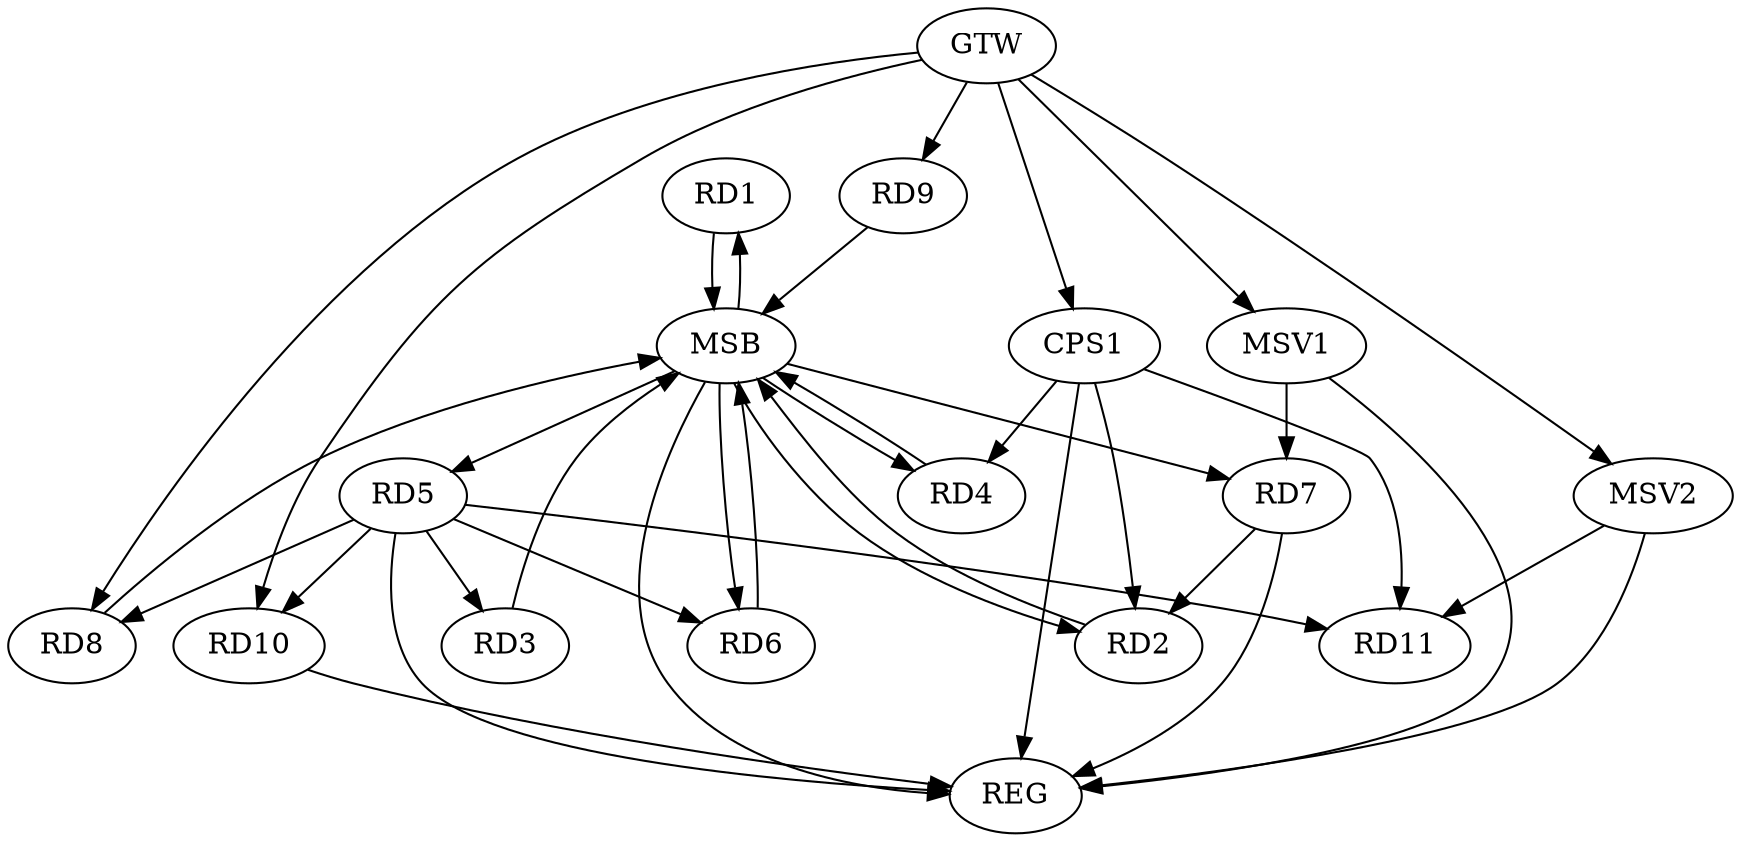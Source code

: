 strict digraph G {
  RD1 [ label="RD1" ];
  RD2 [ label="RD2" ];
  RD3 [ label="RD3" ];
  RD4 [ label="RD4" ];
  RD5 [ label="RD5" ];
  RD6 [ label="RD6" ];
  RD7 [ label="RD7" ];
  RD8 [ label="RD8" ];
  RD9 [ label="RD9" ];
  RD10 [ label="RD10" ];
  RD11 [ label="RD11" ];
  CPS1 [ label="CPS1" ];
  GTW [ label="GTW" ];
  REG [ label="REG" ];
  MSB [ label="MSB" ];
  MSV1 [ label="MSV1" ];
  MSV2 [ label="MSV2" ];
  RD7 -> RD2;
  RD5 -> RD3;
  CPS1 -> RD2;
  CPS1 -> RD4;
  CPS1 -> RD11;
  GTW -> RD8;
  GTW -> RD9;
  GTW -> RD10;
  GTW -> CPS1;
  RD5 -> REG;
  RD7 -> REG;
  RD10 -> REG;
  CPS1 -> REG;
  RD1 -> MSB;
  MSB -> RD5;
  MSB -> RD7;
  MSB -> REG;
  RD2 -> MSB;
  RD3 -> MSB;
  MSB -> RD6;
  RD4 -> MSB;
  RD6 -> MSB;
  MSB -> RD1;
  RD8 -> MSB;
  MSB -> RD2;
  RD9 -> MSB;
  MSB -> RD4;
  RD5 -> RD11;
  RD5 -> RD6;
  RD5 -> RD8;
  RD5 -> RD10;
  MSV1 -> RD7;
  GTW -> MSV1;
  MSV1 -> REG;
  MSV2 -> RD11;
  GTW -> MSV2;
  MSV2 -> REG;
}
